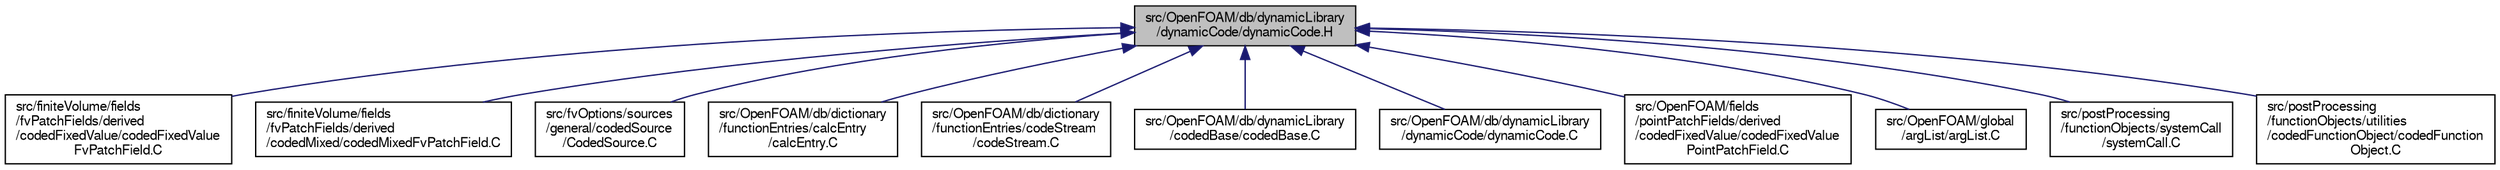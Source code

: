 digraph "src/OpenFOAM/db/dynamicLibrary/dynamicCode/dynamicCode.H"
{
  bgcolor="transparent";
  edge [fontname="FreeSans",fontsize="10",labelfontname="FreeSans",labelfontsize="10"];
  node [fontname="FreeSans",fontsize="10",shape=record];
  Node64 [label="src/OpenFOAM/db/dynamicLibrary\l/dynamicCode/dynamicCode.H",height=0.2,width=0.4,color="black", fillcolor="grey75", style="filled", fontcolor="black"];
  Node64 -> Node65 [dir="back",color="midnightblue",fontsize="10",style="solid",fontname="FreeSans"];
  Node65 [label="src/finiteVolume/fields\l/fvPatchFields/derived\l/codedFixedValue/codedFixedValue\lFvPatchField.C",height=0.2,width=0.4,color="black",URL="$a01787.html"];
  Node64 -> Node66 [dir="back",color="midnightblue",fontsize="10",style="solid",fontname="FreeSans"];
  Node66 [label="src/finiteVolume/fields\l/fvPatchFields/derived\l/codedMixed/codedMixedFvPatchField.C",height=0.2,width=0.4,color="black",URL="$a01802.html"];
  Node64 -> Node67 [dir="back",color="midnightblue",fontsize="10",style="solid",fontname="FreeSans"];
  Node67 [label="src/fvOptions/sources\l/general/codedSource\l/CodedSource.C",height=0.2,width=0.4,color="black",URL="$a04757.html"];
  Node64 -> Node68 [dir="back",color="midnightblue",fontsize="10",style="solid",fontname="FreeSans"];
  Node68 [label="src/OpenFOAM/db/dictionary\l/functionEntries/calcEntry\l/calcEntry.C",height=0.2,width=0.4,color="black",URL="$a08831.html"];
  Node64 -> Node69 [dir="back",color="midnightblue",fontsize="10",style="solid",fontname="FreeSans"];
  Node69 [label="src/OpenFOAM/db/dictionary\l/functionEntries/codeStream\l/codeStream.C",height=0.2,width=0.4,color="black",URL="$a08837.html"];
  Node64 -> Node70 [dir="back",color="midnightblue",fontsize="10",style="solid",fontname="FreeSans"];
  Node70 [label="src/OpenFOAM/db/dynamicLibrary\l/codedBase/codedBase.C",height=0.2,width=0.4,color="black",URL="$a08891.html"];
  Node64 -> Node71 [dir="back",color="midnightblue",fontsize="10",style="solid",fontname="FreeSans"];
  Node71 [label="src/OpenFOAM/db/dynamicLibrary\l/dynamicCode/dynamicCode.C",height=0.2,width=0.4,color="black",URL="$a08906.html"];
  Node64 -> Node72 [dir="back",color="midnightblue",fontsize="10",style="solid",fontname="FreeSans"];
  Node72 [label="src/OpenFOAM/fields\l/pointPatchFields/derived\l/codedFixedValue/codedFixedValue\lPointPatchField.C",height=0.2,width=0.4,color="black",URL="$a10073.html"];
  Node64 -> Node73 [dir="back",color="midnightblue",fontsize="10",style="solid",fontname="FreeSans"];
  Node73 [label="src/OpenFOAM/global\l/argList/argList.C",height=0.2,width=0.4,color="black",URL="$a10190.html"];
  Node64 -> Node74 [dir="back",color="midnightblue",fontsize="10",style="solid",fontname="FreeSans"];
  Node74 [label="src/postProcessing\l/functionObjects/systemCall\l/systemCall.C",height=0.2,width=0.4,color="black",URL="$a13670.html"];
  Node64 -> Node75 [dir="back",color="midnightblue",fontsize="10",style="solid",fontname="FreeSans"];
  Node75 [label="src/postProcessing\l/functionObjects/utilities\l/codedFunctionObject/codedFunction\lObject.C",height=0.2,width=0.4,color="black",URL="$a13700.html"];
}

